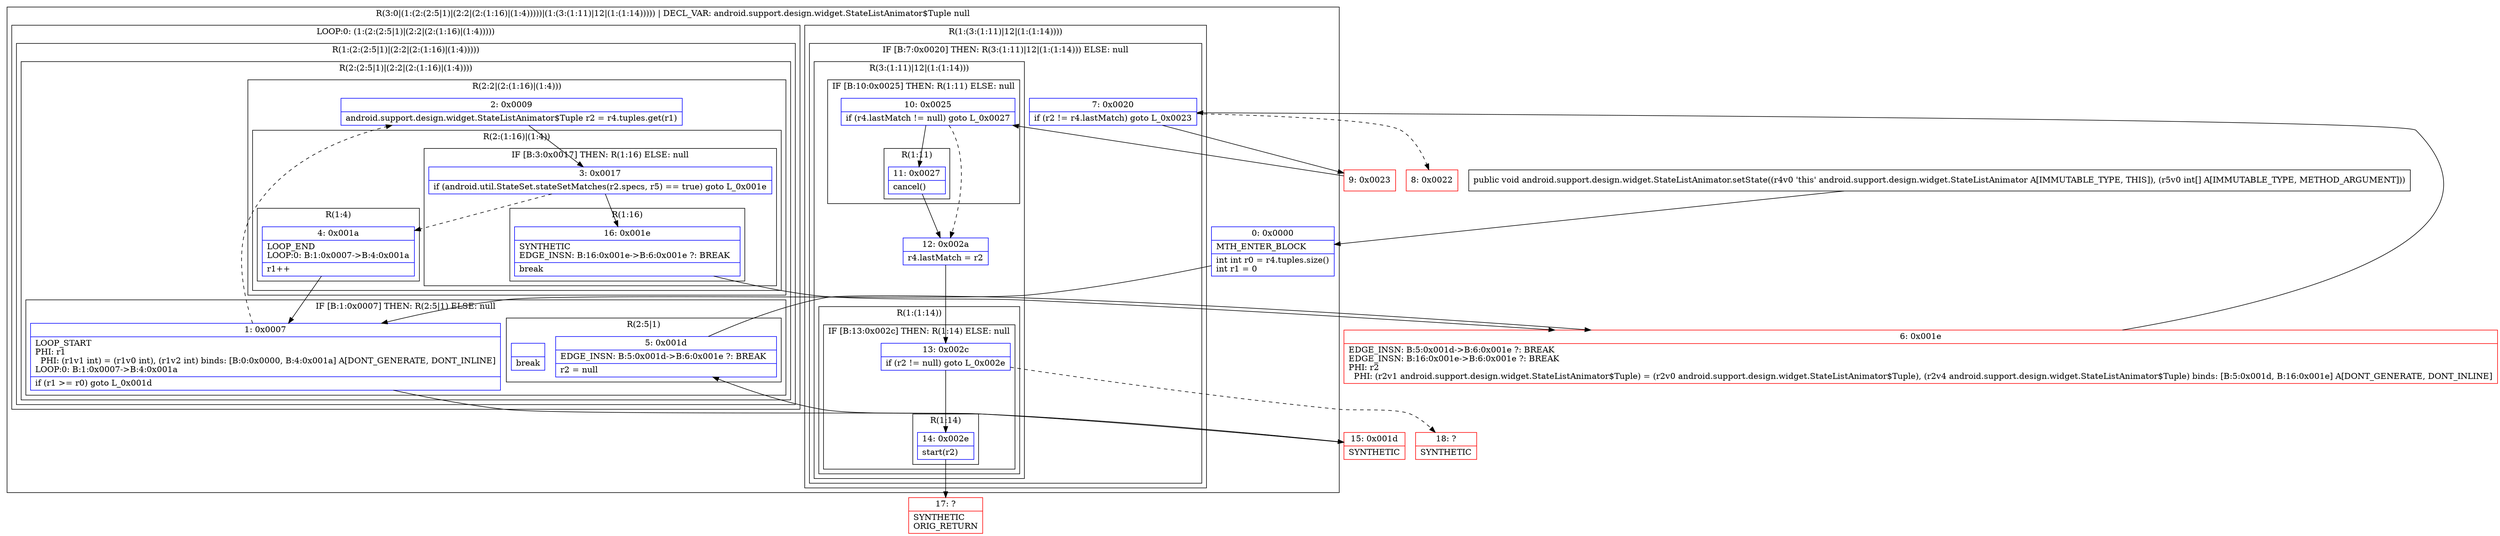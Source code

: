 digraph "CFG forandroid.support.design.widget.StateListAnimator.setState([I)V" {
subgraph cluster_Region_273176423 {
label = "R(3:0|(1:(2:(2:5|1)|(2:2|(2:(1:16)|(1:4)))))|(1:(3:(1:11)|12|(1:(1:14))))) | DECL_VAR: android.support.design.widget.StateListAnimator$Tuple null\l";
node [shape=record,color=blue];
Node_0 [shape=record,label="{0\:\ 0x0000|MTH_ENTER_BLOCK\l|int int r0 = r4.tuples.size()\lint r1 = 0\l}"];
subgraph cluster_LoopRegion_432765453 {
label = "LOOP:0: (1:(2:(2:5|1)|(2:2|(2:(1:16)|(1:4)))))";
node [shape=record,color=blue];
subgraph cluster_Region_2140180976 {
label = "R(1:(2:(2:5|1)|(2:2|(2:(1:16)|(1:4)))))";
node [shape=record,color=blue];
subgraph cluster_Region_782321259 {
label = "R(2:(2:5|1)|(2:2|(2:(1:16)|(1:4))))";
node [shape=record,color=blue];
subgraph cluster_IfRegion_1986533355 {
label = "IF [B:1:0x0007] THEN: R(2:5|1) ELSE: null";
node [shape=record,color=blue];
Node_1 [shape=record,label="{1\:\ 0x0007|LOOP_START\lPHI: r1 \l  PHI: (r1v1 int) = (r1v0 int), (r1v2 int) binds: [B:0:0x0000, B:4:0x001a] A[DONT_GENERATE, DONT_INLINE]\lLOOP:0: B:1:0x0007\-\>B:4:0x001a\l|if (r1 \>= r0) goto L_0x001d\l}"];
subgraph cluster_Region_1632109537 {
label = "R(2:5|1)";
node [shape=record,color=blue];
Node_5 [shape=record,label="{5\:\ 0x001d|EDGE_INSN: B:5:0x001d\-\>B:6:0x001e ?: BREAK  \l|r2 = null\l}"];
Node_InsnContainer_174250960 [shape=record,label="{|break\l}"];
}
}
subgraph cluster_Region_862558596 {
label = "R(2:2|(2:(1:16)|(1:4)))";
node [shape=record,color=blue];
Node_2 [shape=record,label="{2\:\ 0x0009|android.support.design.widget.StateListAnimator$Tuple r2 = r4.tuples.get(r1)\l}"];
subgraph cluster_Region_1220264835 {
label = "R(2:(1:16)|(1:4))";
node [shape=record,color=blue];
subgraph cluster_IfRegion_870302837 {
label = "IF [B:3:0x0017] THEN: R(1:16) ELSE: null";
node [shape=record,color=blue];
Node_3 [shape=record,label="{3\:\ 0x0017|if (android.util.StateSet.stateSetMatches(r2.specs, r5) == true) goto L_0x001e\l}"];
subgraph cluster_Region_401165947 {
label = "R(1:16)";
node [shape=record,color=blue];
Node_16 [shape=record,label="{16\:\ 0x001e|SYNTHETIC\lEDGE_INSN: B:16:0x001e\-\>B:6:0x001e ?: BREAK  \l|break\l}"];
}
}
subgraph cluster_Region_2076518450 {
label = "R(1:4)";
node [shape=record,color=blue];
Node_4 [shape=record,label="{4\:\ 0x001a|LOOP_END\lLOOP:0: B:1:0x0007\-\>B:4:0x001a\l|r1++\l}"];
}
}
}
}
}
}
subgraph cluster_Region_197769997 {
label = "R(1:(3:(1:11)|12|(1:(1:14))))";
node [shape=record,color=blue];
subgraph cluster_IfRegion_502842924 {
label = "IF [B:7:0x0020] THEN: R(3:(1:11)|12|(1:(1:14))) ELSE: null";
node [shape=record,color=blue];
Node_7 [shape=record,label="{7\:\ 0x0020|if (r2 != r4.lastMatch) goto L_0x0023\l}"];
subgraph cluster_Region_1355367818 {
label = "R(3:(1:11)|12|(1:(1:14)))";
node [shape=record,color=blue];
subgraph cluster_IfRegion_227427198 {
label = "IF [B:10:0x0025] THEN: R(1:11) ELSE: null";
node [shape=record,color=blue];
Node_10 [shape=record,label="{10\:\ 0x0025|if (r4.lastMatch != null) goto L_0x0027\l}"];
subgraph cluster_Region_1272549393 {
label = "R(1:11)";
node [shape=record,color=blue];
Node_11 [shape=record,label="{11\:\ 0x0027|cancel()\l}"];
}
}
Node_12 [shape=record,label="{12\:\ 0x002a|r4.lastMatch = r2\l}"];
subgraph cluster_Region_273409760 {
label = "R(1:(1:14))";
node [shape=record,color=blue];
subgraph cluster_IfRegion_179569782 {
label = "IF [B:13:0x002c] THEN: R(1:14) ELSE: null";
node [shape=record,color=blue];
Node_13 [shape=record,label="{13\:\ 0x002c|if (r2 != null) goto L_0x002e\l}"];
subgraph cluster_Region_1977496557 {
label = "R(1:14)";
node [shape=record,color=blue];
Node_14 [shape=record,label="{14\:\ 0x002e|start(r2)\l}"];
}
}
}
}
}
}
}
Node_6 [shape=record,color=red,label="{6\:\ 0x001e|EDGE_INSN: B:5:0x001d\-\>B:6:0x001e ?: BREAK  \lEDGE_INSN: B:16:0x001e\-\>B:6:0x001e ?: BREAK  \lPHI: r2 \l  PHI: (r2v1 android.support.design.widget.StateListAnimator$Tuple) = (r2v0 android.support.design.widget.StateListAnimator$Tuple), (r2v4 android.support.design.widget.StateListAnimator$Tuple) binds: [B:5:0x001d, B:16:0x001e] A[DONT_GENERATE, DONT_INLINE]\l}"];
Node_8 [shape=record,color=red,label="{8\:\ 0x0022}"];
Node_9 [shape=record,color=red,label="{9\:\ 0x0023}"];
Node_15 [shape=record,color=red,label="{15\:\ 0x001d|SYNTHETIC\l}"];
Node_17 [shape=record,color=red,label="{17\:\ ?|SYNTHETIC\lORIG_RETURN\l}"];
Node_18 [shape=record,color=red,label="{18\:\ ?|SYNTHETIC\l}"];
MethodNode[shape=record,label="{public void android.support.design.widget.StateListAnimator.setState((r4v0 'this' android.support.design.widget.StateListAnimator A[IMMUTABLE_TYPE, THIS]), (r5v0 int[] A[IMMUTABLE_TYPE, METHOD_ARGUMENT])) }"];
MethodNode -> Node_0;
Node_0 -> Node_1;
Node_1 -> Node_2[style=dashed];
Node_1 -> Node_15;
Node_5 -> Node_6;
Node_2 -> Node_3;
Node_3 -> Node_4[style=dashed];
Node_3 -> Node_16;
Node_16 -> Node_6;
Node_4 -> Node_1;
Node_7 -> Node_8[style=dashed];
Node_7 -> Node_9;
Node_10 -> Node_11;
Node_10 -> Node_12[style=dashed];
Node_11 -> Node_12;
Node_12 -> Node_13;
Node_13 -> Node_14;
Node_13 -> Node_18[style=dashed];
Node_14 -> Node_17;
Node_6 -> Node_7;
Node_9 -> Node_10;
Node_15 -> Node_5;
}


